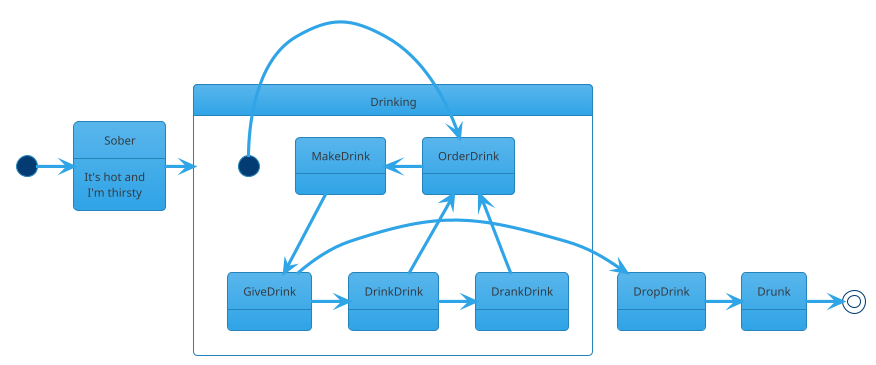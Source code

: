 @startuml

!theme cerulean



[*] -> Sober 
Sober : It's hot and\n I'm thirsty
Sober -> Drinking
state Drinking {
[*] -right-> OrderDrink
OrderDrink -right-> MakeDrink
MakeDrink -down-> GiveDrink
GiveDrink -> DrinkDrink
DrinkDrink -> OrderDrink
DrinkDrink -right-> DrankDrink
DrankDrink -> OrderDrink
}
GiveDrink -> DropDrink
DropDrink -> Drunk
Drunk -> [*]
@enduml